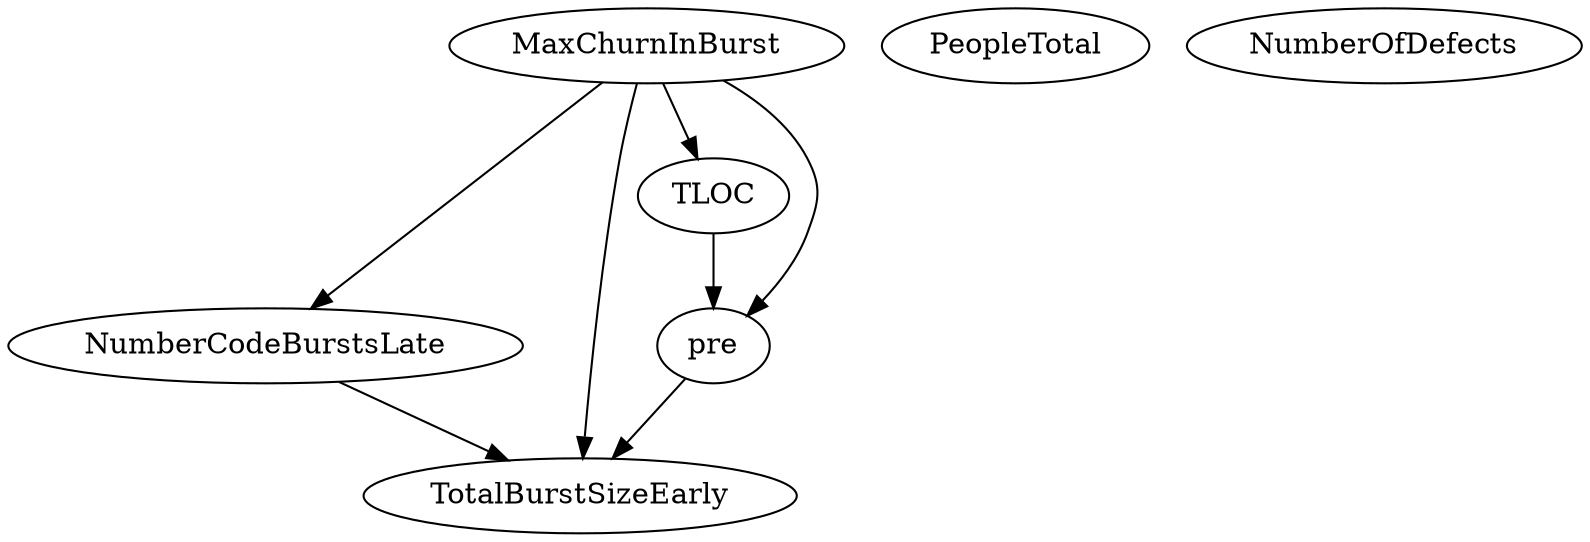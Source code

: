digraph {
   NumberCodeBurstsLate;
   PeopleTotal;
   NumberOfDefects;
   TotalBurstSizeEarly;
   TLOC;
   MaxChurnInBurst;
   pre;
   NumberCodeBurstsLate -> TotalBurstSizeEarly;
   TLOC -> pre;
   MaxChurnInBurst -> NumberCodeBurstsLate;
   MaxChurnInBurst -> TotalBurstSizeEarly;
   MaxChurnInBurst -> TLOC;
   MaxChurnInBurst -> pre;
   pre -> TotalBurstSizeEarly;
}
